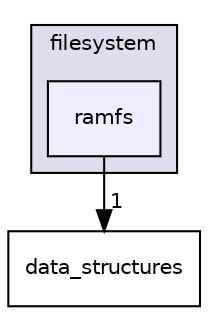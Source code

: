 digraph "D:/Pool/eclipse-workspace_aarch64/newspace/raspiOS/include/filesystem/ramfs" {
  compound=true
  node [ fontsize="10", fontname="Helvetica"];
  edge [ labelfontsize="10", labelfontname="Helvetica"];
  subgraph clusterdir_e1c7b6d0de41f970aaf64acfab9d22b3 {
    graph [ bgcolor="#ddddee", pencolor="black", label="filesystem" fontname="Helvetica", fontsize="10", URL="dir_e1c7b6d0de41f970aaf64acfab9d22b3.html"]
  dir_91c5d1384ec584d618c62192841d5c07 [shape=box, label="ramfs", style="filled", fillcolor="#eeeeff", pencolor="black", URL="dir_91c5d1384ec584d618c62192841d5c07.html"];
  }
  dir_ebed218ca042e0cae3861bf18b14f766 [shape=box label="data_structures" URL="dir_ebed218ca042e0cae3861bf18b14f766.html"];
  dir_91c5d1384ec584d618c62192841d5c07->dir_ebed218ca042e0cae3861bf18b14f766 [headlabel="1", labeldistance=1.5 headhref="dir_000014_000009.html"];
}
